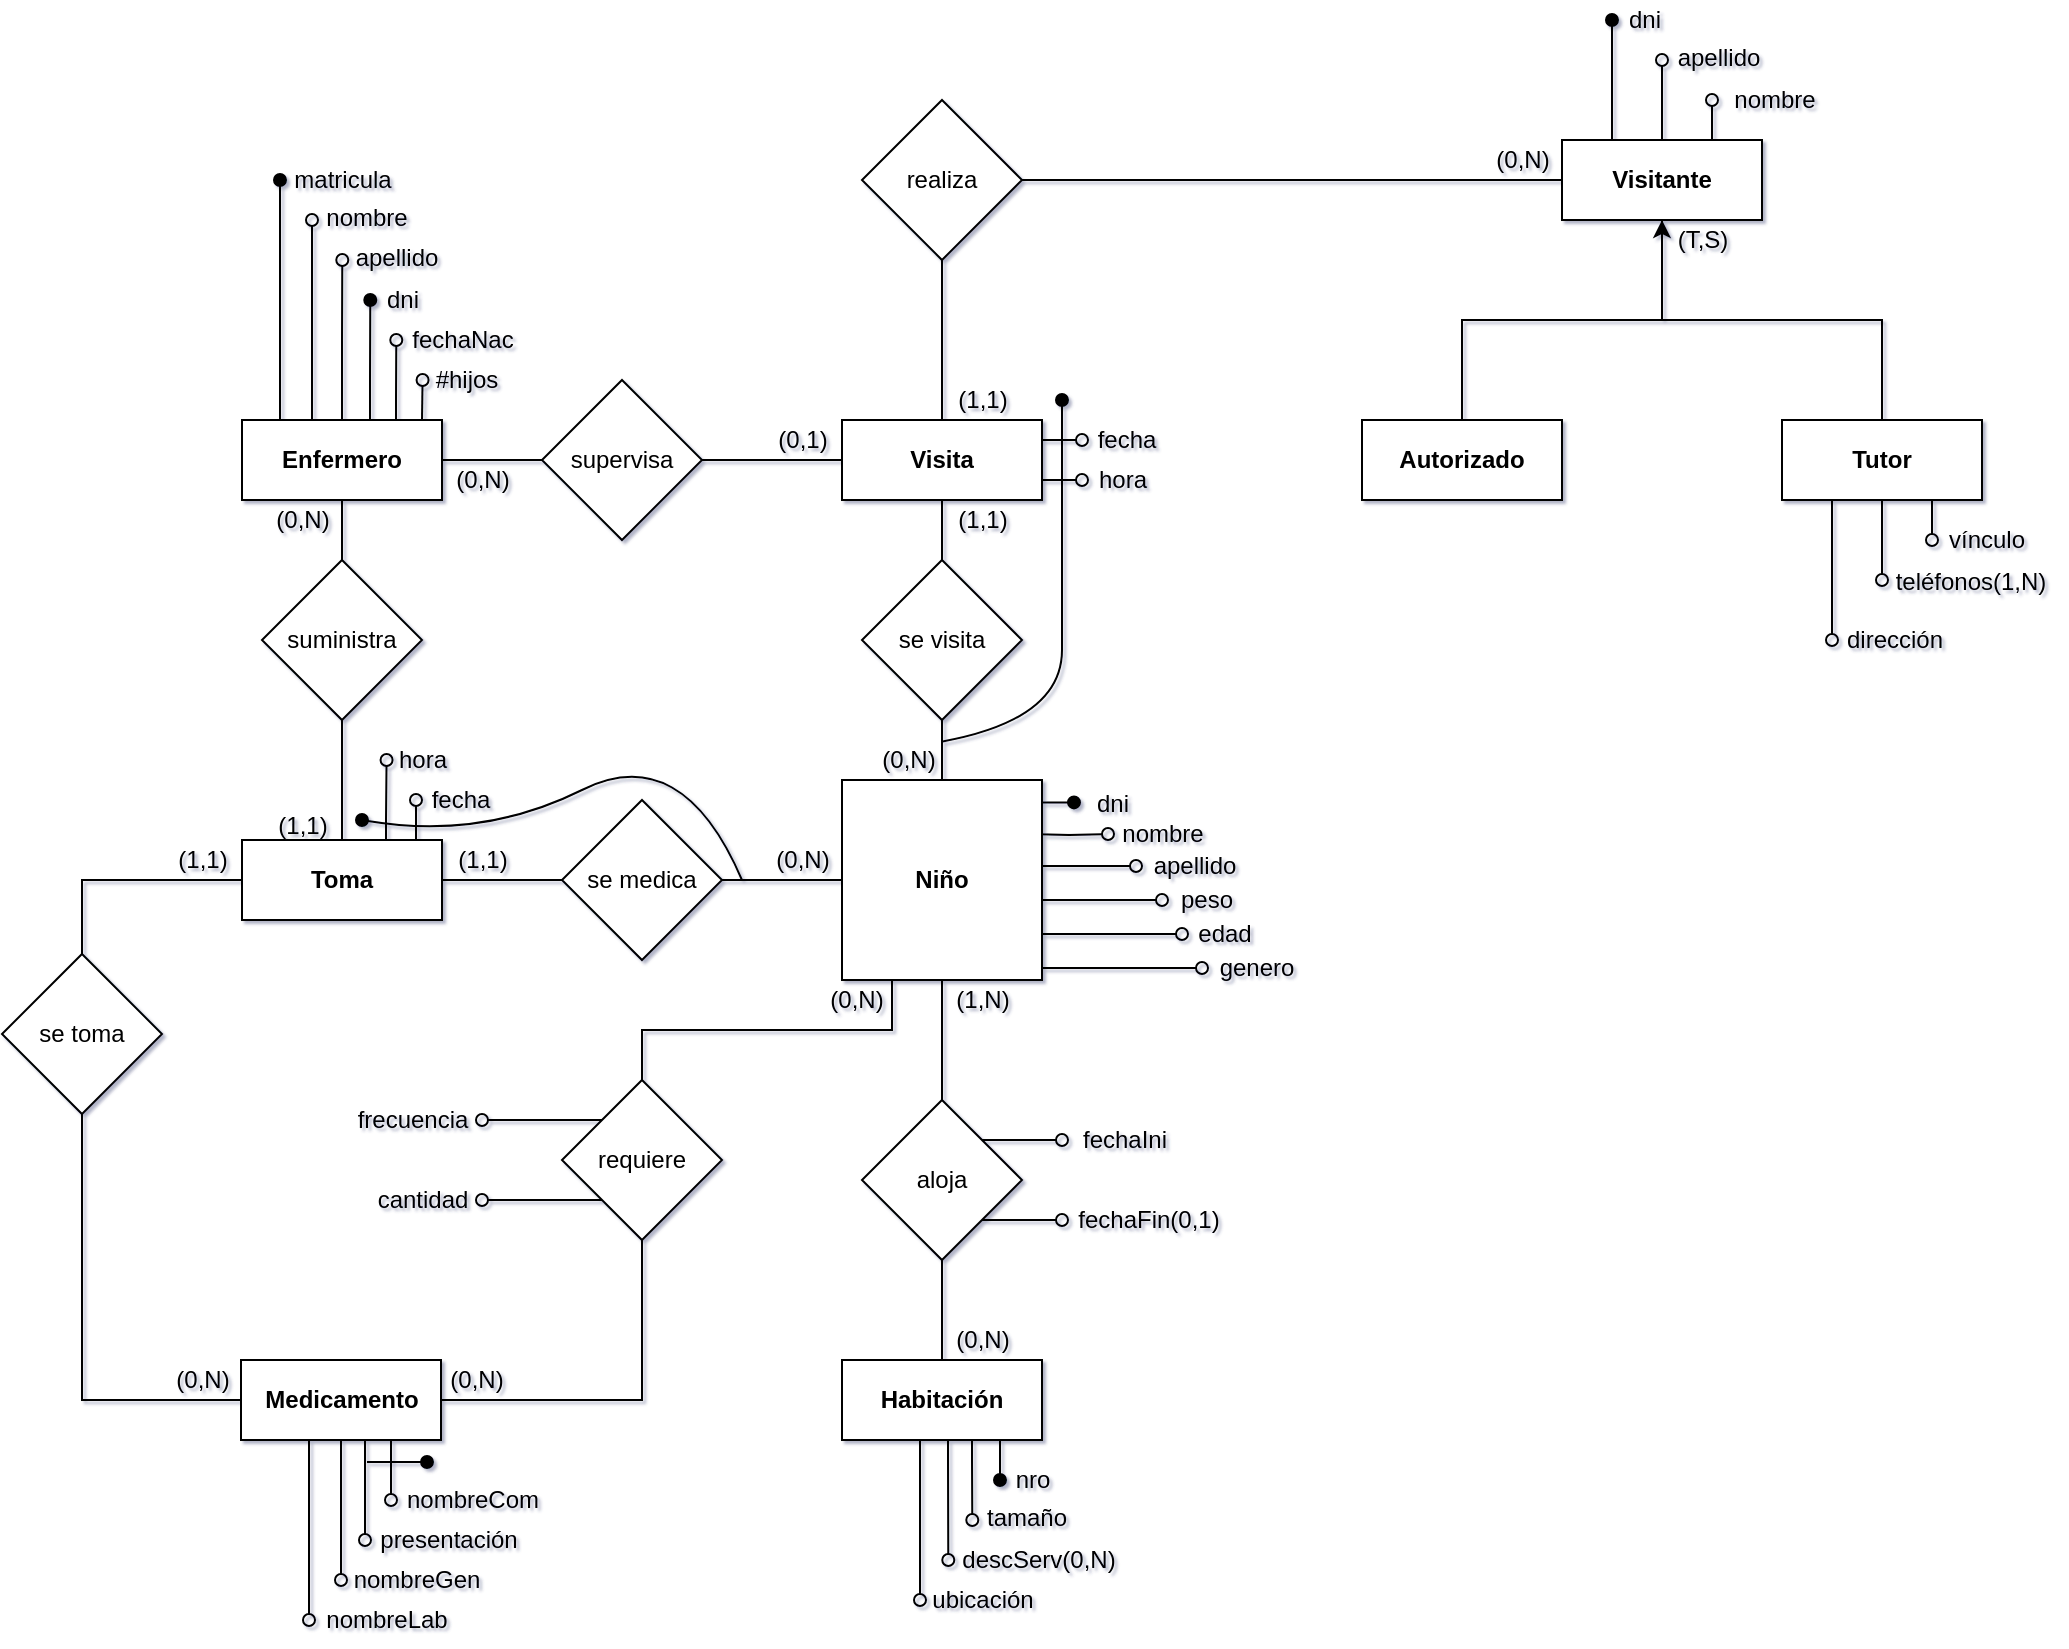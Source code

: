 <mxfile version="17.2.4" type="device"><diagram id="ZYVVKtb8utbKUZH2lx0a" name="Página-1"><mxGraphModel dx="1695" dy="1734" grid="1" gridSize="10" guides="1" tooltips="1" connect="1" arrows="1" fold="1" page="1" pageScale="1" pageWidth="827" pageHeight="1169" background="none" math="0" shadow="1"><root><mxCell id="0"/><mxCell id="1" parent="0"/><mxCell id="OvHx3TqHr2t8oJDqC7Or-1" style="edgeStyle=orthogonalEdgeStyle;rounded=0;orthogonalLoop=1;jettySize=auto;html=1;exitX=0.75;exitY=1;exitDx=0;exitDy=0;startArrow=none;startFill=0;endArrow=oval;endFill=1;" parent="1" edge="1"><mxGeometry relative="1" as="geometry"><mxPoint x="279" y="530" as="targetPoint"/><mxPoint x="279" y="510" as="sourcePoint"/></mxGeometry></mxCell><mxCell id="OvHx3TqHr2t8oJDqC7Or-2" style="edgeStyle=orthogonalEdgeStyle;rounded=0;orthogonalLoop=1;jettySize=auto;html=1;exitX=0.5;exitY=1;exitDx=0;exitDy=0;startArrow=none;startFill=0;endArrow=oval;endFill=0;" parent="1" edge="1"><mxGeometry relative="1" as="geometry"><mxPoint x="265.143" y="550" as="targetPoint"/><mxPoint x="265" y="510" as="sourcePoint"/><Array as="points"><mxPoint x="265" y="520"/><mxPoint x="265" y="520"/></Array></mxGeometry></mxCell><mxCell id="OvHx3TqHr2t8oJDqC7Or-3" style="edgeStyle=orthogonalEdgeStyle;rounded=0;orthogonalLoop=1;jettySize=auto;html=1;exitX=0.5;exitY=1;exitDx=0;exitDy=0;startArrow=none;startFill=0;endArrow=oval;endFill=0;" parent="1" edge="1"><mxGeometry relative="1" as="geometry"><mxPoint x="253.143" y="570" as="targetPoint"/><mxPoint x="253" y="510" as="sourcePoint"/><Array as="points"><mxPoint x="253" y="520"/><mxPoint x="253" y="520"/></Array></mxGeometry></mxCell><mxCell id="OvHx3TqHr2t8oJDqC7Or-4" style="edgeStyle=orthogonalEdgeStyle;rounded=0;orthogonalLoop=1;jettySize=auto;html=1;exitX=0.25;exitY=1;exitDx=0;exitDy=0;startArrow=none;startFill=0;endArrow=oval;endFill=0;" parent="1" edge="1"><mxGeometry relative="1" as="geometry"><mxPoint x="239" y="590" as="targetPoint"/><mxPoint x="239" y="510" as="sourcePoint"/></mxGeometry></mxCell><mxCell id="ldB5xFA6lpnTHOYbWixm-1" value="Habitación" style="rounded=0;whiteSpace=wrap;html=1;fontStyle=1" parent="1" vertex="1"><mxGeometry x="200" y="470" width="100" height="40" as="geometry"/></mxCell><mxCell id="OvHx3TqHr2t8oJDqC7Or-9" style="edgeStyle=orthogonalEdgeStyle;rounded=0;orthogonalLoop=1;jettySize=auto;html=1;exitX=0.75;exitY=0;exitDx=0;exitDy=0;startArrow=none;startFill=0;endArrow=oval;endFill=0;" parent="1" edge="1"><mxGeometry relative="1" as="geometry"><mxPoint x="-9.714" y="-20" as="targetPoint"/><mxPoint x="-10" as="sourcePoint"/></mxGeometry></mxCell><mxCell id="OvHx3TqHr2t8oJDqC7Or-10" style="edgeStyle=orthogonalEdgeStyle;rounded=0;orthogonalLoop=1;jettySize=auto;html=1;exitX=0.5;exitY=0;exitDx=0;exitDy=0;startArrow=none;startFill=0;endArrow=oval;endFill=0;" parent="1" edge="1"><mxGeometry relative="1" as="geometry"><mxPoint x="-22.857" y="-40" as="targetPoint"/><mxPoint x="-23" as="sourcePoint"/><Array as="points"><mxPoint x="-23" y="-10"/><mxPoint x="-23" y="-10"/></Array></mxGeometry></mxCell><mxCell id="OvHx3TqHr2t8oJDqC7Or-11" style="edgeStyle=orthogonalEdgeStyle;rounded=0;orthogonalLoop=1;jettySize=auto;html=1;exitX=0.5;exitY=0;exitDx=0;exitDy=0;startArrow=none;startFill=0;endArrow=oval;endFill=1;" parent="1" edge="1"><mxGeometry relative="1" as="geometry"><mxPoint x="-35.857" y="-60" as="targetPoint"/><mxPoint x="-36" as="sourcePoint"/><Array as="points"><mxPoint x="-36" y="-20"/><mxPoint x="-36" y="-20"/></Array></mxGeometry></mxCell><mxCell id="OvHx3TqHr2t8oJDqC7Or-12" style="edgeStyle=orthogonalEdgeStyle;rounded=0;orthogonalLoop=1;jettySize=auto;html=1;exitX=0.5;exitY=0;exitDx=0;exitDy=0;startArrow=none;startFill=0;endArrow=oval;endFill=0;" parent="1" source="ldB5xFA6lpnTHOYbWixm-2" edge="1"><mxGeometry relative="1" as="geometry"><mxPoint x="-49.857" y="-80" as="targetPoint"/></mxGeometry></mxCell><mxCell id="OvHx3TqHr2t8oJDqC7Or-13" style="edgeStyle=orthogonalEdgeStyle;rounded=0;orthogonalLoop=1;jettySize=auto;html=1;exitX=0.25;exitY=0;exitDx=0;exitDy=0;startArrow=none;startFill=0;endArrow=oval;endFill=0;" parent="1" edge="1"><mxGeometry relative="1" as="geometry"><mxPoint x="-65" y="-100" as="targetPoint"/><mxPoint x="-65" as="sourcePoint"/></mxGeometry></mxCell><mxCell id="OvHx3TqHr2t8oJDqC7Or-14" style="edgeStyle=orthogonalEdgeStyle;rounded=0;orthogonalLoop=1;jettySize=auto;html=1;exitX=0.25;exitY=0;exitDx=0;exitDy=0;startArrow=none;startFill=0;endArrow=oval;endFill=1;" parent="1" edge="1"><mxGeometry relative="1" as="geometry"><mxPoint x="-81" y="-120" as="targetPoint"/><mxPoint x="-81" as="sourcePoint"/></mxGeometry></mxCell><mxCell id="ldB5xFA6lpnTHOYbWixm-2" value="Enfermero" style="rounded=0;whiteSpace=wrap;html=1;fontStyle=1" parent="1" vertex="1"><mxGeometry x="-100" width="100" height="40" as="geometry"/></mxCell><mxCell id="ldB5xFA6lpnTHOYbWixm-5" style="rounded=0;orthogonalLoop=1;jettySize=auto;html=1;exitX=0.5;exitY=1;exitDx=0;exitDy=0;entryX=0.5;entryY=0;entryDx=0;entryDy=0;edgeStyle=orthogonalEdgeStyle;endArrow=none;endFill=0;" parent="1" source="ldB5xFA6lpnTHOYbWixm-3" target="ldB5xFA6lpnTHOYbWixm-4" edge="1"><mxGeometry relative="1" as="geometry"/></mxCell><mxCell id="OvHx3TqHr2t8oJDqC7Or-21" style="edgeStyle=orthogonalEdgeStyle;rounded=0;orthogonalLoop=1;jettySize=auto;html=1;exitX=0.983;exitY=0.142;exitDx=0;exitDy=0;startArrow=none;startFill=0;endArrow=oval;endFill=1;exitPerimeter=0;" parent="1" edge="1"><mxGeometry relative="1" as="geometry"><mxPoint x="316" y="191" as="targetPoint"/><mxPoint x="284.3" y="191.2" as="sourcePoint"/></mxGeometry></mxCell><mxCell id="OvHx3TqHr2t8oJDqC7Or-23" style="edgeStyle=orthogonalEdgeStyle;rounded=0;orthogonalLoop=1;jettySize=auto;html=1;exitX=1;exitY=0.75;exitDx=0;exitDy=0;startArrow=none;startFill=0;endArrow=oval;endFill=0;" parent="1" edge="1"><mxGeometry relative="1" as="geometry"><mxPoint x="293" y="207" as="sourcePoint"/><mxPoint x="333" y="207" as="targetPoint"/></mxGeometry></mxCell><mxCell id="OvHx3TqHr2t8oJDqC7Or-25" style="edgeStyle=orthogonalEdgeStyle;rounded=0;orthogonalLoop=1;jettySize=auto;html=1;exitX=1;exitY=0.5;exitDx=0;exitDy=0;startArrow=none;startFill=0;endArrow=oval;endFill=0;" parent="1" edge="1"><mxGeometry relative="1" as="geometry"><mxPoint x="347" y="223" as="targetPoint"/><mxPoint x="297" y="223" as="sourcePoint"/></mxGeometry></mxCell><mxCell id="OvHx3TqHr2t8oJDqC7Or-27" style="edgeStyle=orthogonalEdgeStyle;rounded=0;orthogonalLoop=1;jettySize=auto;html=1;exitX=1;exitY=0.75;exitDx=0;exitDy=0;startArrow=none;startFill=0;endArrow=oval;endFill=0;" parent="1" edge="1"><mxGeometry relative="1" as="geometry"><mxPoint x="360" y="240" as="targetPoint"/><mxPoint x="300" y="240" as="sourcePoint"/></mxGeometry></mxCell><mxCell id="OvHx3TqHr2t8oJDqC7Or-30" style="rounded=0;orthogonalLoop=1;jettySize=auto;html=1;exitX=1;exitY=1;exitDx=0;exitDy=0;startArrow=none;startFill=0;endArrow=oval;endFill=0;" parent="1" edge="1"><mxGeometry relative="1" as="geometry"><mxPoint x="370" y="257" as="targetPoint"/><mxPoint x="300" y="257" as="sourcePoint"/></mxGeometry></mxCell><mxCell id="OvHx3TqHr2t8oJDqC7Or-32" style="edgeStyle=none;rounded=0;orthogonalLoop=1;jettySize=auto;html=1;exitX=1;exitY=1;exitDx=0;exitDy=0;startArrow=none;startFill=0;endArrow=oval;endFill=0;" parent="1" edge="1"><mxGeometry relative="1" as="geometry"><mxPoint x="380" y="274" as="targetPoint"/><mxPoint x="300" y="274" as="sourcePoint"/></mxGeometry></mxCell><mxCell id="OvHx3TqHr2t8oJDqC7Or-88" style="edgeStyle=orthogonalEdgeStyle;rounded=0;orthogonalLoop=1;jettySize=auto;html=1;exitX=0.25;exitY=1;exitDx=0;exitDy=0;entryX=0.5;entryY=0;entryDx=0;entryDy=0;startArrow=none;startFill=0;endArrow=none;endFill=0;" parent="1" source="ldB5xFA6lpnTHOYbWixm-3" target="OvHx3TqHr2t8oJDqC7Or-85" edge="1"><mxGeometry relative="1" as="geometry"/></mxCell><mxCell id="ldB5xFA6lpnTHOYbWixm-3" value="Niño" style="rounded=0;whiteSpace=wrap;html=1;fontStyle=1" parent="1" vertex="1"><mxGeometry x="200" y="180" width="100" height="100" as="geometry"/></mxCell><mxCell id="ldB5xFA6lpnTHOYbWixm-6" style="edgeStyle=orthogonalEdgeStyle;rounded=0;orthogonalLoop=1;jettySize=auto;html=1;exitX=0.5;exitY=1;exitDx=0;exitDy=0;entryX=0.5;entryY=0;entryDx=0;entryDy=0;endArrow=none;endFill=0;" parent="1" source="ldB5xFA6lpnTHOYbWixm-4" target="ldB5xFA6lpnTHOYbWixm-1" edge="1"><mxGeometry relative="1" as="geometry"/></mxCell><mxCell id="v-rBTAr1B4yWfYjMJ2wU-1" style="edgeStyle=orthogonalEdgeStyle;rounded=0;orthogonalLoop=1;jettySize=auto;html=1;exitX=1;exitY=0;exitDx=0;exitDy=0;endArrow=oval;endFill=0;" edge="1" parent="1" source="ldB5xFA6lpnTHOYbWixm-4"><mxGeometry relative="1" as="geometry"><mxPoint x="310" y="360" as="targetPoint"/></mxGeometry></mxCell><mxCell id="v-rBTAr1B4yWfYjMJ2wU-2" style="edgeStyle=orthogonalEdgeStyle;rounded=0;orthogonalLoop=1;jettySize=auto;html=1;exitX=1;exitY=1;exitDx=0;exitDy=0;endArrow=oval;endFill=0;" edge="1" parent="1" source="ldB5xFA6lpnTHOYbWixm-4"><mxGeometry relative="1" as="geometry"><mxPoint x="310" y="400" as="targetPoint"/></mxGeometry></mxCell><mxCell id="ldB5xFA6lpnTHOYbWixm-4" value="aloja" style="rhombus;whiteSpace=wrap;html=1;" parent="1" vertex="1"><mxGeometry x="210" y="340" width="80" height="80" as="geometry"/></mxCell><mxCell id="OvHx3TqHr2t8oJDqC7Or-34" style="edgeStyle=none;rounded=0;orthogonalLoop=1;jettySize=auto;html=1;exitX=0.75;exitY=1;exitDx=0;exitDy=0;startArrow=none;startFill=0;endArrow=oval;endFill=0;" parent="1" source="ldB5xFA6lpnTHOYbWixm-7" edge="1"><mxGeometry relative="1" as="geometry"><mxPoint x="-25.5" y="540" as="targetPoint"/></mxGeometry></mxCell><mxCell id="OvHx3TqHr2t8oJDqC7Or-35" style="edgeStyle=orthogonalEdgeStyle;rounded=0;orthogonalLoop=1;jettySize=auto;html=1;exitX=0.75;exitY=1;exitDx=0;exitDy=0;startArrow=none;startFill=0;endArrow=oval;endFill=0;" parent="1" source="ldB5xFA6lpnTHOYbWixm-7" edge="1"><mxGeometry relative="1" as="geometry"><mxPoint x="-38.5" y="560" as="targetPoint"/><mxPoint x="-38.5" y="520" as="sourcePoint"/><Array as="points"><mxPoint x="-38.5" y="510"/></Array></mxGeometry></mxCell><mxCell id="OvHx3TqHr2t8oJDqC7Or-36" style="edgeStyle=none;rounded=0;orthogonalLoop=1;jettySize=auto;html=1;exitX=0.5;exitY=1;exitDx=0;exitDy=0;startArrow=none;startFill=0;endArrow=oval;endFill=0;" parent="1" source="ldB5xFA6lpnTHOYbWixm-7" edge="1"><mxGeometry relative="1" as="geometry"><mxPoint x="-50.5" y="580" as="targetPoint"/></mxGeometry></mxCell><mxCell id="OvHx3TqHr2t8oJDqC7Or-37" style="edgeStyle=orthogonalEdgeStyle;rounded=0;orthogonalLoop=1;jettySize=auto;html=1;exitX=0.5;exitY=1;exitDx=0;exitDy=0;startArrow=none;startFill=0;endArrow=oval;endFill=0;" parent="1" source="ldB5xFA6lpnTHOYbWixm-7" edge="1"><mxGeometry relative="1" as="geometry"><mxPoint x="-66.5" y="600" as="targetPoint"/><mxPoint x="-66.5" y="520" as="sourcePoint"/><Array as="points"><mxPoint x="-66.5" y="510"/></Array></mxGeometry></mxCell><mxCell id="ldB5xFA6lpnTHOYbWixm-7" value="Medicamento" style="rounded=0;whiteSpace=wrap;html=1;fontStyle=1" parent="1" vertex="1"><mxGeometry x="-100.5" y="470" width="100" height="40" as="geometry"/></mxCell><mxCell id="ldB5xFA6lpnTHOYbWixm-32" style="edgeStyle=orthogonalEdgeStyle;rounded=0;orthogonalLoop=1;jettySize=auto;html=1;exitX=0.5;exitY=0;exitDx=0;exitDy=0;entryX=0.5;entryY=1;entryDx=0;entryDy=0;endArrow=classic;endFill=1;" parent="1" source="ldB5xFA6lpnTHOYbWixm-8" target="ldB5xFA6lpnTHOYbWixm-30" edge="1"><mxGeometry relative="1" as="geometry"/></mxCell><mxCell id="OvHx3TqHr2t8oJDqC7Or-55" style="edgeStyle=orthogonalEdgeStyle;rounded=0;orthogonalLoop=1;jettySize=auto;html=1;exitX=0.75;exitY=1;exitDx=0;exitDy=0;startArrow=none;startFill=0;endArrow=oval;endFill=0;" parent="1" source="ldB5xFA6lpnTHOYbWixm-8" edge="1"><mxGeometry relative="1" as="geometry"><mxPoint x="745" y="60" as="targetPoint"/></mxGeometry></mxCell><mxCell id="OvHx3TqHr2t8oJDqC7Or-56" style="edgeStyle=orthogonalEdgeStyle;rounded=0;orthogonalLoop=1;jettySize=auto;html=1;exitX=0.5;exitY=1;exitDx=0;exitDy=0;startArrow=none;startFill=0;endArrow=oval;endFill=0;" parent="1" source="ldB5xFA6lpnTHOYbWixm-8" edge="1"><mxGeometry relative="1" as="geometry"><mxPoint x="720" y="80" as="targetPoint"/></mxGeometry></mxCell><mxCell id="OvHx3TqHr2t8oJDqC7Or-57" style="edgeStyle=orthogonalEdgeStyle;rounded=0;orthogonalLoop=1;jettySize=auto;html=1;exitX=0.25;exitY=1;exitDx=0;exitDy=0;startArrow=none;startFill=0;endArrow=oval;endFill=0;" parent="1" source="ldB5xFA6lpnTHOYbWixm-8" edge="1"><mxGeometry relative="1" as="geometry"><mxPoint x="695" y="110" as="targetPoint"/></mxGeometry></mxCell><mxCell id="ldB5xFA6lpnTHOYbWixm-8" value="Tutor" style="rounded=0;whiteSpace=wrap;html=1;fontStyle=1" parent="1" vertex="1"><mxGeometry x="670" width="100" height="40" as="geometry"/></mxCell><mxCell id="ldB5xFA6lpnTHOYbWixm-31" style="edgeStyle=orthogonalEdgeStyle;rounded=0;orthogonalLoop=1;jettySize=auto;html=1;exitX=0.5;exitY=0;exitDx=0;exitDy=0;entryX=0.5;entryY=1;entryDx=0;entryDy=0;endArrow=none;endFill=0;" parent="1" source="ldB5xFA6lpnTHOYbWixm-9" target="ldB5xFA6lpnTHOYbWixm-30" edge="1"><mxGeometry relative="1" as="geometry"/></mxCell><mxCell id="ldB5xFA6lpnTHOYbWixm-9" value="Autorizado" style="rounded=0;whiteSpace=wrap;html=1;fontStyle=1" parent="1" vertex="1"><mxGeometry x="460" width="100" height="40" as="geometry"/></mxCell><mxCell id="ldB5xFA6lpnTHOYbWixm-13" style="edgeStyle=orthogonalEdgeStyle;rounded=0;orthogonalLoop=1;jettySize=auto;html=1;exitX=0.5;exitY=1;exitDx=0;exitDy=0;entryX=0.5;entryY=0;entryDx=0;entryDy=0;endArrow=none;endFill=0;" parent="1" source="ldB5xFA6lpnTHOYbWixm-10" target="ldB5xFA6lpnTHOYbWixm-11" edge="1"><mxGeometry relative="1" as="geometry"/></mxCell><mxCell id="ldB5xFA6lpnTHOYbWixm-15" style="edgeStyle=orthogonalEdgeStyle;rounded=0;orthogonalLoop=1;jettySize=auto;html=1;exitX=0.5;exitY=0;exitDx=0;exitDy=0;entryX=0.5;entryY=1;entryDx=0;entryDy=0;endArrow=none;endFill=0;" parent="1" source="ldB5xFA6lpnTHOYbWixm-10" target="ldB5xFA6lpnTHOYbWixm-14" edge="1"><mxGeometry relative="1" as="geometry"/></mxCell><mxCell id="OvHx3TqHr2t8oJDqC7Or-64" style="edgeStyle=orthogonalEdgeStyle;rounded=0;orthogonalLoop=1;jettySize=auto;html=1;exitX=1;exitY=0.25;exitDx=0;exitDy=0;startArrow=none;startFill=0;endArrow=oval;endFill=0;" parent="1" source="ldB5xFA6lpnTHOYbWixm-10" edge="1"><mxGeometry relative="1" as="geometry"><mxPoint x="320" y="10" as="targetPoint"/></mxGeometry></mxCell><mxCell id="OvHx3TqHr2t8oJDqC7Or-66" style="edgeStyle=orthogonalEdgeStyle;rounded=0;orthogonalLoop=1;jettySize=auto;html=1;exitX=1;exitY=0.75;exitDx=0;exitDy=0;startArrow=none;startFill=0;endArrow=oval;endFill=0;" parent="1" source="ldB5xFA6lpnTHOYbWixm-10" edge="1"><mxGeometry relative="1" as="geometry"><mxPoint x="320" y="30" as="targetPoint"/></mxGeometry></mxCell><mxCell id="ldB5xFA6lpnTHOYbWixm-10" value="Visita" style="rounded=0;whiteSpace=wrap;html=1;fontStyle=1" parent="1" vertex="1"><mxGeometry x="200" width="100" height="40" as="geometry"/></mxCell><mxCell id="ldB5xFA6lpnTHOYbWixm-12" style="edgeStyle=orthogonalEdgeStyle;rounded=0;orthogonalLoop=1;jettySize=auto;html=1;exitX=0.5;exitY=1;exitDx=0;exitDy=0;entryX=0.5;entryY=0;entryDx=0;entryDy=0;endArrow=none;endFill=0;" parent="1" source="ldB5xFA6lpnTHOYbWixm-11" target="ldB5xFA6lpnTHOYbWixm-3" edge="1"><mxGeometry relative="1" as="geometry"/></mxCell><mxCell id="ldB5xFA6lpnTHOYbWixm-11" value="se visita" style="rhombus;whiteSpace=wrap;html=1;" parent="1" vertex="1"><mxGeometry x="210" y="70" width="80" height="80" as="geometry"/></mxCell><mxCell id="ldB5xFA6lpnTHOYbWixm-34" style="edgeStyle=orthogonalEdgeStyle;rounded=0;orthogonalLoop=1;jettySize=auto;html=1;exitX=1;exitY=0.5;exitDx=0;exitDy=0;entryX=0;entryY=0.5;entryDx=0;entryDy=0;endArrow=none;endFill=0;" parent="1" source="ldB5xFA6lpnTHOYbWixm-14" target="ldB5xFA6lpnTHOYbWixm-30" edge="1"><mxGeometry relative="1" as="geometry"/></mxCell><mxCell id="ldB5xFA6lpnTHOYbWixm-14" value="realiza" style="rhombus;whiteSpace=wrap;html=1;" parent="1" vertex="1"><mxGeometry x="210" y="-160" width="80" height="80" as="geometry"/></mxCell><mxCell id="ldB5xFA6lpnTHOYbWixm-18" style="edgeStyle=orthogonalEdgeStyle;rounded=0;orthogonalLoop=1;jettySize=auto;html=1;exitX=1;exitY=0.5;exitDx=0;exitDy=0;entryX=0;entryY=0.5;entryDx=0;entryDy=0;endArrow=none;endFill=0;" parent="1" source="ldB5xFA6lpnTHOYbWixm-17" target="ldB5xFA6lpnTHOYbWixm-10" edge="1"><mxGeometry relative="1" as="geometry"/></mxCell><mxCell id="ldB5xFA6lpnTHOYbWixm-19" style="edgeStyle=orthogonalEdgeStyle;rounded=0;orthogonalLoop=1;jettySize=auto;html=1;exitX=0;exitY=0.5;exitDx=0;exitDy=0;entryX=1;entryY=0.5;entryDx=0;entryDy=0;endArrow=none;endFill=0;" parent="1" source="ldB5xFA6lpnTHOYbWixm-17" target="ldB5xFA6lpnTHOYbWixm-2" edge="1"><mxGeometry relative="1" as="geometry"/></mxCell><mxCell id="ldB5xFA6lpnTHOYbWixm-17" value="supervisa" style="rhombus;whiteSpace=wrap;html=1;" parent="1" vertex="1"><mxGeometry x="50" y="-20" width="80" height="80" as="geometry"/></mxCell><mxCell id="ldB5xFA6lpnTHOYbWixm-22" style="edgeStyle=orthogonalEdgeStyle;rounded=0;orthogonalLoop=1;jettySize=auto;html=1;exitX=0.5;exitY=0;exitDx=0;exitDy=0;entryX=0.5;entryY=1;entryDx=0;entryDy=0;endArrow=none;endFill=0;" parent="1" source="ldB5xFA6lpnTHOYbWixm-20" target="ldB5xFA6lpnTHOYbWixm-2" edge="1"><mxGeometry relative="1" as="geometry"/></mxCell><mxCell id="ldB5xFA6lpnTHOYbWixm-23" style="edgeStyle=orthogonalEdgeStyle;rounded=0;orthogonalLoop=1;jettySize=auto;html=1;exitX=0.5;exitY=1;exitDx=0;exitDy=0;entryX=0.5;entryY=0;entryDx=0;entryDy=0;endArrow=none;endFill=0;" parent="1" source="ldB5xFA6lpnTHOYbWixm-20" target="ldB5xFA6lpnTHOYbWixm-21" edge="1"><mxGeometry relative="1" as="geometry"/></mxCell><mxCell id="ldB5xFA6lpnTHOYbWixm-20" value="suministra" style="rhombus;whiteSpace=wrap;html=1;" parent="1" vertex="1"><mxGeometry x="-90" y="70" width="80" height="80" as="geometry"/></mxCell><mxCell id="ldB5xFA6lpnTHOYbWixm-25" style="edgeStyle=orthogonalEdgeStyle;rounded=0;orthogonalLoop=1;jettySize=auto;html=1;exitX=1;exitY=0.5;exitDx=0;exitDy=0;entryX=0;entryY=0.5;entryDx=0;entryDy=0;endArrow=none;endFill=0;" parent="1" source="ldB5xFA6lpnTHOYbWixm-21" target="ldB5xFA6lpnTHOYbWixm-24" edge="1"><mxGeometry relative="1" as="geometry"/></mxCell><mxCell id="ldB5xFA6lpnTHOYbWixm-28" style="edgeStyle=orthogonalEdgeStyle;rounded=0;orthogonalLoop=1;jettySize=auto;html=1;exitX=0;exitY=0.5;exitDx=0;exitDy=0;entryX=0.5;entryY=0;entryDx=0;entryDy=0;endArrow=none;endFill=0;" parent="1" source="ldB5xFA6lpnTHOYbWixm-21" target="ldB5xFA6lpnTHOYbWixm-27" edge="1"><mxGeometry relative="1" as="geometry"/></mxCell><mxCell id="OvHx3TqHr2t8oJDqC7Or-86" style="edgeStyle=orthogonalEdgeStyle;rounded=0;orthogonalLoop=1;jettySize=auto;html=1;exitX=0.75;exitY=0;exitDx=0;exitDy=0;startArrow=none;startFill=0;endArrow=oval;endFill=0;" parent="1" edge="1"><mxGeometry relative="1" as="geometry"><mxPoint x="-27.714" y="170" as="targetPoint"/><mxPoint x="-28" y="210" as="sourcePoint"/><Array as="points"><mxPoint x="-28" y="200"/><mxPoint x="-28" y="200"/></Array></mxGeometry></mxCell><mxCell id="ldB5xFA6lpnTHOYbWixm-21" value="Toma" style="rounded=0;whiteSpace=wrap;html=1;fontStyle=1" parent="1" vertex="1"><mxGeometry x="-100" y="210" width="100" height="40" as="geometry"/></mxCell><mxCell id="ldB5xFA6lpnTHOYbWixm-26" style="edgeStyle=orthogonalEdgeStyle;rounded=0;orthogonalLoop=1;jettySize=auto;html=1;exitX=1;exitY=0.5;exitDx=0;exitDy=0;entryX=0;entryY=0.5;entryDx=0;entryDy=0;endArrow=none;endFill=0;" parent="1" source="ldB5xFA6lpnTHOYbWixm-24" target="ldB5xFA6lpnTHOYbWixm-3" edge="1"><mxGeometry relative="1" as="geometry"/></mxCell><mxCell id="OvHx3TqHr2t8oJDqC7Or-80" style="edgeStyle=orthogonalEdgeStyle;rounded=0;orthogonalLoop=1;jettySize=auto;html=1;exitX=0.5;exitY=0;exitDx=0;exitDy=0;startArrow=none;startFill=0;endArrow=oval;endFill=0;" parent="1" edge="1"><mxGeometry relative="1" as="geometry"><mxPoint x="-13" y="190" as="targetPoint"/><mxPoint x="-13" y="210" as="sourcePoint"/></mxGeometry></mxCell><mxCell id="ldB5xFA6lpnTHOYbWixm-24" value="se medica" style="rhombus;whiteSpace=wrap;html=1;" parent="1" vertex="1"><mxGeometry x="60" y="190" width="80" height="80" as="geometry"/></mxCell><mxCell id="ldB5xFA6lpnTHOYbWixm-29" style="edgeStyle=orthogonalEdgeStyle;rounded=0;orthogonalLoop=1;jettySize=auto;html=1;exitX=0.5;exitY=1;exitDx=0;exitDy=0;entryX=0;entryY=0.5;entryDx=0;entryDy=0;endArrow=none;endFill=0;" parent="1" source="ldB5xFA6lpnTHOYbWixm-27" target="ldB5xFA6lpnTHOYbWixm-7" edge="1"><mxGeometry relative="1" as="geometry"/></mxCell><mxCell id="OvHx3TqHr2t8oJDqC7Or-45" style="edgeStyle=orthogonalEdgeStyle;rounded=0;orthogonalLoop=1;jettySize=auto;html=1;exitX=0;exitY=0;exitDx=0;exitDy=0;startArrow=none;startFill=0;endArrow=oval;endFill=0;" parent="1" edge="1"><mxGeometry relative="1" as="geometry"><mxPoint x="20" y="350" as="targetPoint"/><mxPoint x="80" y="350" as="sourcePoint"/></mxGeometry></mxCell><mxCell id="OvHx3TqHr2t8oJDqC7Or-47" style="edgeStyle=orthogonalEdgeStyle;rounded=0;orthogonalLoop=1;jettySize=auto;html=1;exitX=0;exitY=1;exitDx=0;exitDy=0;startArrow=none;startFill=0;endArrow=oval;endFill=0;" parent="1" edge="1"><mxGeometry relative="1" as="geometry"><mxPoint x="20" y="390" as="targetPoint"/><mxPoint x="80" y="390" as="sourcePoint"/></mxGeometry></mxCell><mxCell id="ldB5xFA6lpnTHOYbWixm-27" value="se toma" style="rhombus;whiteSpace=wrap;html=1;" parent="1" vertex="1"><mxGeometry x="-220" y="267" width="80" height="80" as="geometry"/></mxCell><mxCell id="OvHx3TqHr2t8oJDqC7Or-49" style="edgeStyle=orthogonalEdgeStyle;rounded=0;orthogonalLoop=1;jettySize=auto;html=1;exitX=0.25;exitY=0;exitDx=0;exitDy=0;startArrow=none;startFill=0;endArrow=oval;endFill=1;" parent="1" source="ldB5xFA6lpnTHOYbWixm-30" edge="1"><mxGeometry relative="1" as="geometry"><mxPoint x="585" y="-200" as="targetPoint"/></mxGeometry></mxCell><mxCell id="OvHx3TqHr2t8oJDqC7Or-51" style="edgeStyle=orthogonalEdgeStyle;rounded=0;orthogonalLoop=1;jettySize=auto;html=1;exitX=0.5;exitY=0;exitDx=0;exitDy=0;startArrow=none;startFill=0;endArrow=oval;endFill=0;" parent="1" source="ldB5xFA6lpnTHOYbWixm-30" edge="1"><mxGeometry relative="1" as="geometry"><mxPoint x="610" y="-180" as="targetPoint"/></mxGeometry></mxCell><mxCell id="OvHx3TqHr2t8oJDqC7Or-53" style="edgeStyle=orthogonalEdgeStyle;rounded=0;orthogonalLoop=1;jettySize=auto;html=1;exitX=0.75;exitY=0;exitDx=0;exitDy=0;startArrow=none;startFill=0;endArrow=oval;endFill=0;" parent="1" source="ldB5xFA6lpnTHOYbWixm-30" edge="1"><mxGeometry relative="1" as="geometry"><mxPoint x="635" y="-160" as="targetPoint"/></mxGeometry></mxCell><mxCell id="ldB5xFA6lpnTHOYbWixm-30" value="Visitante" style="rounded=0;whiteSpace=wrap;html=1;fontStyle=1" parent="1" vertex="1"><mxGeometry x="560" y="-140" width="100" height="40" as="geometry"/></mxCell><mxCell id="ldB5xFA6lpnTHOYbWixm-33" value="(T,S)" style="text;html=1;align=center;verticalAlign=middle;resizable=0;points=[];autosize=1;strokeColor=none;fillColor=none;" parent="1" vertex="1"><mxGeometry x="610" y="-100" width="40" height="20" as="geometry"/></mxCell><mxCell id="ldB5xFA6lpnTHOYbWixm-35" value="(1,N)" style="text;html=1;align=center;verticalAlign=middle;resizable=0;points=[];autosize=1;strokeColor=none;fillColor=none;" parent="1" vertex="1"><mxGeometry x="250" y="280" width="40" height="20" as="geometry"/></mxCell><mxCell id="ldB5xFA6lpnTHOYbWixm-37" value="(0,N)" style="text;html=1;align=center;verticalAlign=middle;resizable=0;points=[];autosize=1;strokeColor=none;fillColor=none;" parent="1" vertex="1"><mxGeometry x="250" y="450" width="40" height="20" as="geometry"/></mxCell><mxCell id="OvHx3TqHr2t8oJDqC7Or-5" value="nro" style="text;html=1;align=center;verticalAlign=middle;resizable=0;points=[];autosize=1;strokeColor=none;fillColor=none;" parent="1" vertex="1"><mxGeometry x="280" y="520" width="30" height="20" as="geometry"/></mxCell><mxCell id="OvHx3TqHr2t8oJDqC7Or-6" value="tamaño" style="text;html=1;align=center;verticalAlign=middle;resizable=0;points=[];autosize=1;strokeColor=none;fillColor=none;" parent="1" vertex="1"><mxGeometry x="262" y="539" width="60" height="20" as="geometry"/></mxCell><mxCell id="OvHx3TqHr2t8oJDqC7Or-7" value="descServ(0,N)" style="text;html=1;align=center;verticalAlign=middle;resizable=0;points=[];autosize=1;strokeColor=none;fillColor=none;" parent="1" vertex="1"><mxGeometry x="253" y="560" width="90" height="20" as="geometry"/></mxCell><mxCell id="OvHx3TqHr2t8oJDqC7Or-8" value="ubicación" style="text;html=1;align=center;verticalAlign=middle;resizable=0;points=[];autosize=1;strokeColor=none;fillColor=none;" parent="1" vertex="1"><mxGeometry x="235" y="580" width="70" height="20" as="geometry"/></mxCell><mxCell id="OvHx3TqHr2t8oJDqC7Or-15" value="matricula" style="text;html=1;align=center;verticalAlign=middle;resizable=0;points=[];autosize=1;strokeColor=none;fillColor=none;" parent="1" vertex="1"><mxGeometry x="-80" y="-130" width="60" height="20" as="geometry"/></mxCell><mxCell id="OvHx3TqHr2t8oJDqC7Or-16" value="nombre" style="text;html=1;align=center;verticalAlign=middle;resizable=0;points=[];autosize=1;strokeColor=none;fillColor=none;" parent="1" vertex="1"><mxGeometry x="-68" y="-111" width="60" height="20" as="geometry"/></mxCell><mxCell id="OvHx3TqHr2t8oJDqC7Or-17" value="apellido" style="text;html=1;align=center;verticalAlign=middle;resizable=0;points=[];autosize=1;strokeColor=none;fillColor=none;" parent="1" vertex="1"><mxGeometry x="-53" y="-91" width="60" height="20" as="geometry"/></mxCell><mxCell id="OvHx3TqHr2t8oJDqC7Or-18" value="dni" style="text;html=1;align=center;verticalAlign=middle;resizable=0;points=[];autosize=1;strokeColor=none;fillColor=none;" parent="1" vertex="1"><mxGeometry x="-35" y="-70" width="30" height="20" as="geometry"/></mxCell><mxCell id="OvHx3TqHr2t8oJDqC7Or-19" value="fechaNac" style="text;html=1;align=center;verticalAlign=middle;resizable=0;points=[];autosize=1;strokeColor=none;fillColor=none;" parent="1" vertex="1"><mxGeometry x="-25" y="-50" width="70" height="20" as="geometry"/></mxCell><mxCell id="OvHx3TqHr2t8oJDqC7Or-20" value="#hijos" style="text;html=1;align=center;verticalAlign=middle;resizable=0;points=[];autosize=1;strokeColor=none;fillColor=none;" parent="1" vertex="1"><mxGeometry x="-13" y="-30" width="50" height="20" as="geometry"/></mxCell><mxCell id="OvHx3TqHr2t8oJDqC7Or-22" value="dni" style="text;html=1;align=center;verticalAlign=middle;resizable=0;points=[];autosize=1;strokeColor=none;fillColor=none;" parent="1" vertex="1"><mxGeometry x="320" y="182" width="30" height="20" as="geometry"/></mxCell><mxCell id="OvHx3TqHr2t8oJDqC7Or-24" value="nombre" style="text;html=1;align=center;verticalAlign=middle;resizable=0;points=[];autosize=1;strokeColor=none;fillColor=none;" parent="1" vertex="1"><mxGeometry x="330" y="197" width="60" height="20" as="geometry"/></mxCell><mxCell id="OvHx3TqHr2t8oJDqC7Or-26" value="apellido" style="text;html=1;align=center;verticalAlign=middle;resizable=0;points=[];autosize=1;strokeColor=none;fillColor=none;" parent="1" vertex="1"><mxGeometry x="346" y="213" width="60" height="20" as="geometry"/></mxCell><mxCell id="OvHx3TqHr2t8oJDqC7Or-28" value="peso" style="text;html=1;align=center;verticalAlign=middle;resizable=0;points=[];autosize=1;strokeColor=none;fillColor=none;" parent="1" vertex="1"><mxGeometry x="362" y="230" width="40" height="20" as="geometry"/></mxCell><mxCell id="OvHx3TqHr2t8oJDqC7Or-31" value="edad" style="text;html=1;align=center;verticalAlign=middle;resizable=0;points=[];autosize=1;strokeColor=none;fillColor=none;" parent="1" vertex="1"><mxGeometry x="371" y="247" width="40" height="20" as="geometry"/></mxCell><mxCell id="OvHx3TqHr2t8oJDqC7Or-33" value="genero" style="text;html=1;align=center;verticalAlign=middle;resizable=0;points=[];autosize=1;strokeColor=none;fillColor=none;" parent="1" vertex="1"><mxGeometry x="382" y="264" width="50" height="20" as="geometry"/></mxCell><mxCell id="OvHx3TqHr2t8oJDqC7Or-38" value="nombreCom" style="text;html=1;align=center;verticalAlign=middle;resizable=0;points=[];autosize=1;strokeColor=none;fillColor=none;" parent="1" vertex="1"><mxGeometry x="-25.5" y="530" width="80" height="20" as="geometry"/></mxCell><mxCell id="OvHx3TqHr2t8oJDqC7Or-39" value="presentación" style="text;html=1;align=center;verticalAlign=middle;resizable=0;points=[];autosize=1;strokeColor=none;fillColor=none;" parent="1" vertex="1"><mxGeometry x="-37.5" y="550" width="80" height="20" as="geometry"/></mxCell><mxCell id="OvHx3TqHr2t8oJDqC7Or-41" value="nombreGen" style="text;html=1;align=center;verticalAlign=middle;resizable=0;points=[];autosize=1;strokeColor=none;fillColor=none;" parent="1" vertex="1"><mxGeometry x="-53.5" y="570" width="80" height="20" as="geometry"/></mxCell><mxCell id="OvHx3TqHr2t8oJDqC7Or-42" value="nombreLab" style="text;html=1;align=center;verticalAlign=middle;resizable=0;points=[];autosize=1;strokeColor=none;fillColor=none;" parent="1" vertex="1"><mxGeometry x="-68.5" y="590" width="80" height="20" as="geometry"/></mxCell><mxCell id="OvHx3TqHr2t8oJDqC7Or-43" value="" style="endArrow=oval;html=1;rounded=0;endFill=1;" parent="1" edge="1"><mxGeometry width="50" height="50" relative="1" as="geometry"><mxPoint x="-37.5" y="521" as="sourcePoint"/><mxPoint x="-7.5" y="521" as="targetPoint"/></mxGeometry></mxCell><mxCell id="OvHx3TqHr2t8oJDqC7Or-46" value="frecuencia" style="text;html=1;align=center;verticalAlign=middle;resizable=0;points=[];autosize=1;strokeColor=none;fillColor=none;" parent="1" vertex="1"><mxGeometry x="-50" y="340" width="70" height="20" as="geometry"/></mxCell><mxCell id="OvHx3TqHr2t8oJDqC7Or-48" value="cantidad" style="text;html=1;align=center;verticalAlign=middle;resizable=0;points=[];autosize=1;strokeColor=none;fillColor=none;" parent="1" vertex="1"><mxGeometry x="-40" y="380" width="60" height="20" as="geometry"/></mxCell><mxCell id="OvHx3TqHr2t8oJDqC7Or-50" value="dni" style="text;html=1;align=center;verticalAlign=middle;resizable=0;points=[];autosize=1;strokeColor=none;fillColor=none;" parent="1" vertex="1"><mxGeometry x="586" y="-210" width="30" height="20" as="geometry"/></mxCell><mxCell id="OvHx3TqHr2t8oJDqC7Or-52" value="apellido" style="text;html=1;align=center;verticalAlign=middle;resizable=0;points=[];autosize=1;strokeColor=none;fillColor=none;" parent="1" vertex="1"><mxGeometry x="608" y="-191" width="60" height="20" as="geometry"/></mxCell><mxCell id="OvHx3TqHr2t8oJDqC7Or-54" value="nombre" style="text;html=1;align=center;verticalAlign=middle;resizable=0;points=[];autosize=1;strokeColor=none;fillColor=none;" parent="1" vertex="1"><mxGeometry x="636" y="-170" width="60" height="20" as="geometry"/></mxCell><mxCell id="OvHx3TqHr2t8oJDqC7Or-58" value="vínculo" style="text;html=1;align=center;verticalAlign=middle;resizable=0;points=[];autosize=1;strokeColor=none;fillColor=none;" parent="1" vertex="1"><mxGeometry x="747" y="50" width="50" height="20" as="geometry"/></mxCell><mxCell id="OvHx3TqHr2t8oJDqC7Or-59" value="teléfonos(1,N)" style="text;html=1;align=center;verticalAlign=middle;resizable=0;points=[];autosize=1;strokeColor=none;fillColor=none;" parent="1" vertex="1"><mxGeometry x="719" y="71" width="90" height="20" as="geometry"/></mxCell><mxCell id="OvHx3TqHr2t8oJDqC7Or-60" value="dirección" style="text;html=1;align=center;verticalAlign=middle;resizable=0;points=[];autosize=1;strokeColor=none;fillColor=none;" parent="1" vertex="1"><mxGeometry x="696" y="100" width="60" height="20" as="geometry"/></mxCell><mxCell id="OvHx3TqHr2t8oJDqC7Or-61" value="(0,1)" style="text;html=1;align=center;verticalAlign=middle;resizable=0;points=[];autosize=1;strokeColor=none;fillColor=none;" parent="1" vertex="1"><mxGeometry x="160" width="40" height="20" as="geometry"/></mxCell><mxCell id="OvHx3TqHr2t8oJDqC7Or-62" value="(0,N)" style="text;html=1;align=center;verticalAlign=middle;resizable=0;points=[];autosize=1;strokeColor=none;fillColor=none;" parent="1" vertex="1"><mxGeometry y="20" width="40" height="20" as="geometry"/></mxCell><mxCell id="OvHx3TqHr2t8oJDqC7Or-65" value="fecha" style="text;html=1;align=center;verticalAlign=middle;resizable=0;points=[];autosize=1;strokeColor=none;fillColor=none;" parent="1" vertex="1"><mxGeometry x="322" width="40" height="20" as="geometry"/></mxCell><mxCell id="OvHx3TqHr2t8oJDqC7Or-67" value="hora" style="text;html=1;align=center;verticalAlign=middle;resizable=0;points=[];autosize=1;strokeColor=none;fillColor=none;" parent="1" vertex="1"><mxGeometry x="320" y="20" width="40" height="20" as="geometry"/></mxCell><mxCell id="OvHx3TqHr2t8oJDqC7Or-68" value="(1,1)" style="text;html=1;align=center;verticalAlign=middle;resizable=0;points=[];autosize=1;strokeColor=none;fillColor=none;" parent="1" vertex="1"><mxGeometry x="250" y="40" width="40" height="20" as="geometry"/></mxCell><mxCell id="OvHx3TqHr2t8oJDqC7Or-69" value="(1,1)" style="text;html=1;align=center;verticalAlign=middle;resizable=0;points=[];autosize=1;strokeColor=none;fillColor=none;" parent="1" vertex="1"><mxGeometry x="250" y="-20" width="40" height="20" as="geometry"/></mxCell><mxCell id="OvHx3TqHr2t8oJDqC7Or-70" value="(0,N)" style="text;html=1;align=center;verticalAlign=middle;resizable=0;points=[];autosize=1;strokeColor=none;fillColor=none;" parent="1" vertex="1"><mxGeometry x="213" y="160" width="40" height="20" as="geometry"/></mxCell><mxCell id="OvHx3TqHr2t8oJDqC7Or-71" value="(0,N)" style="text;html=1;align=center;verticalAlign=middle;resizable=0;points=[];autosize=1;strokeColor=none;fillColor=none;" parent="1" vertex="1"><mxGeometry x="520" y="-140" width="40" height="20" as="geometry"/></mxCell><mxCell id="OvHx3TqHr2t8oJDqC7Or-72" value="" style="curved=1;endArrow=oval;html=1;rounded=0;exitX=0.842;exitY=0.042;exitDx=0;exitDy=0;exitPerimeter=0;endFill=1;" parent="1" edge="1"><mxGeometry width="50" height="50" relative="1" as="geometry"><mxPoint x="249.68" y="160.84" as="sourcePoint"/><mxPoint x="310" y="-10" as="targetPoint"/><Array as="points"><mxPoint x="310" y="150"/><mxPoint x="310" y="80"/></Array></mxGeometry></mxCell><mxCell id="OvHx3TqHr2t8oJDqC7Or-73" value="(1,1)" style="text;html=1;align=center;verticalAlign=middle;resizable=0;points=[];autosize=1;strokeColor=none;fillColor=none;" parent="1" vertex="1"><mxGeometry x="-90" y="193" width="40" height="20" as="geometry"/></mxCell><mxCell id="OvHx3TqHr2t8oJDqC7Or-74" value="(1,1)" style="text;html=1;align=center;verticalAlign=middle;resizable=0;points=[];autosize=1;strokeColor=none;fillColor=none;" parent="1" vertex="1"><mxGeometry x="-140" y="210" width="40" height="20" as="geometry"/></mxCell><mxCell id="OvHx3TqHr2t8oJDqC7Or-75" value="(1,1)" style="text;html=1;align=center;verticalAlign=middle;resizable=0;points=[];autosize=1;strokeColor=none;fillColor=none;" parent="1" vertex="1"><mxGeometry y="210" width="40" height="20" as="geometry"/></mxCell><mxCell id="OvHx3TqHr2t8oJDqC7Or-77" value="(0,N)" style="text;html=1;align=center;verticalAlign=middle;resizable=0;points=[];autosize=1;strokeColor=none;fillColor=none;" parent="1" vertex="1"><mxGeometry x="160" y="210" width="40" height="20" as="geometry"/></mxCell><mxCell id="OvHx3TqHr2t8oJDqC7Or-78" value="(0,N)" style="text;html=1;align=center;verticalAlign=middle;resizable=0;points=[];autosize=1;strokeColor=none;fillColor=none;" parent="1" vertex="1"><mxGeometry x="-90" y="40" width="40" height="20" as="geometry"/></mxCell><mxCell id="OvHx3TqHr2t8oJDqC7Or-79" value="(0,N)" style="text;html=1;align=center;verticalAlign=middle;resizable=0;points=[];autosize=1;strokeColor=none;fillColor=none;" parent="1" vertex="1"><mxGeometry x="-140" y="470" width="40" height="20" as="geometry"/></mxCell><mxCell id="OvHx3TqHr2t8oJDqC7Or-81" value="fecha" style="text;html=1;align=center;verticalAlign=middle;resizable=0;points=[];autosize=1;strokeColor=none;fillColor=none;" parent="1" vertex="1"><mxGeometry x="-11" y="180" width="40" height="20" as="geometry"/></mxCell><mxCell id="OvHx3TqHr2t8oJDqC7Or-83" value="hora" style="text;html=1;align=center;verticalAlign=middle;resizable=0;points=[];autosize=1;strokeColor=none;fillColor=none;" parent="1" vertex="1"><mxGeometry x="-30.5" y="160" width="40" height="20" as="geometry"/></mxCell><mxCell id="OvHx3TqHr2t8oJDqC7Or-89" style="edgeStyle=orthogonalEdgeStyle;rounded=0;orthogonalLoop=1;jettySize=auto;html=1;exitX=0.5;exitY=1;exitDx=0;exitDy=0;entryX=1;entryY=0.5;entryDx=0;entryDy=0;startArrow=none;startFill=0;endArrow=none;endFill=0;" parent="1" source="OvHx3TqHr2t8oJDqC7Or-85" target="ldB5xFA6lpnTHOYbWixm-7" edge="1"><mxGeometry relative="1" as="geometry"/></mxCell><mxCell id="OvHx3TqHr2t8oJDqC7Or-85" value="requiere" style="rhombus;whiteSpace=wrap;html=1;" parent="1" vertex="1"><mxGeometry x="60" y="330" width="80" height="80" as="geometry"/></mxCell><mxCell id="OvHx3TqHr2t8oJDqC7Or-90" value="(0,N)" style="text;html=1;align=center;verticalAlign=middle;resizable=0;points=[];autosize=1;strokeColor=none;fillColor=none;" parent="1" vertex="1"><mxGeometry x="-3" y="470" width="40" height="20" as="geometry"/></mxCell><mxCell id="OvHx3TqHr2t8oJDqC7Or-91" value="(0,N)" style="text;html=1;align=center;verticalAlign=middle;resizable=0;points=[];autosize=1;strokeColor=none;fillColor=none;" parent="1" vertex="1"><mxGeometry x="187" y="280" width="40" height="20" as="geometry"/></mxCell><mxCell id="OvHx3TqHr2t8oJDqC7Or-92" value="" style="curved=1;endArrow=oval;html=1;rounded=0;endFill=1;" parent="1" edge="1"><mxGeometry width="50" height="50" relative="1" as="geometry"><mxPoint x="150" y="230" as="sourcePoint"/><mxPoint x="-40" y="200" as="targetPoint"/><Array as="points"><mxPoint x="120" y="160"/><mxPoint x="20" y="210"/></Array></mxGeometry></mxCell><mxCell id="v-rBTAr1B4yWfYjMJ2wU-3" value="fechaIni" style="text;html=1;align=center;verticalAlign=middle;resizable=0;points=[];autosize=1;strokeColor=none;fillColor=none;" vertex="1" parent="1"><mxGeometry x="311" y="350" width="60" height="20" as="geometry"/></mxCell><mxCell id="v-rBTAr1B4yWfYjMJ2wU-4" value="fechaFin(0,1)" style="text;html=1;align=center;verticalAlign=middle;resizable=0;points=[];autosize=1;strokeColor=none;fillColor=none;" vertex="1" parent="1"><mxGeometry x="308" y="390" width="90" height="20" as="geometry"/></mxCell></root></mxGraphModel></diagram></mxfile>